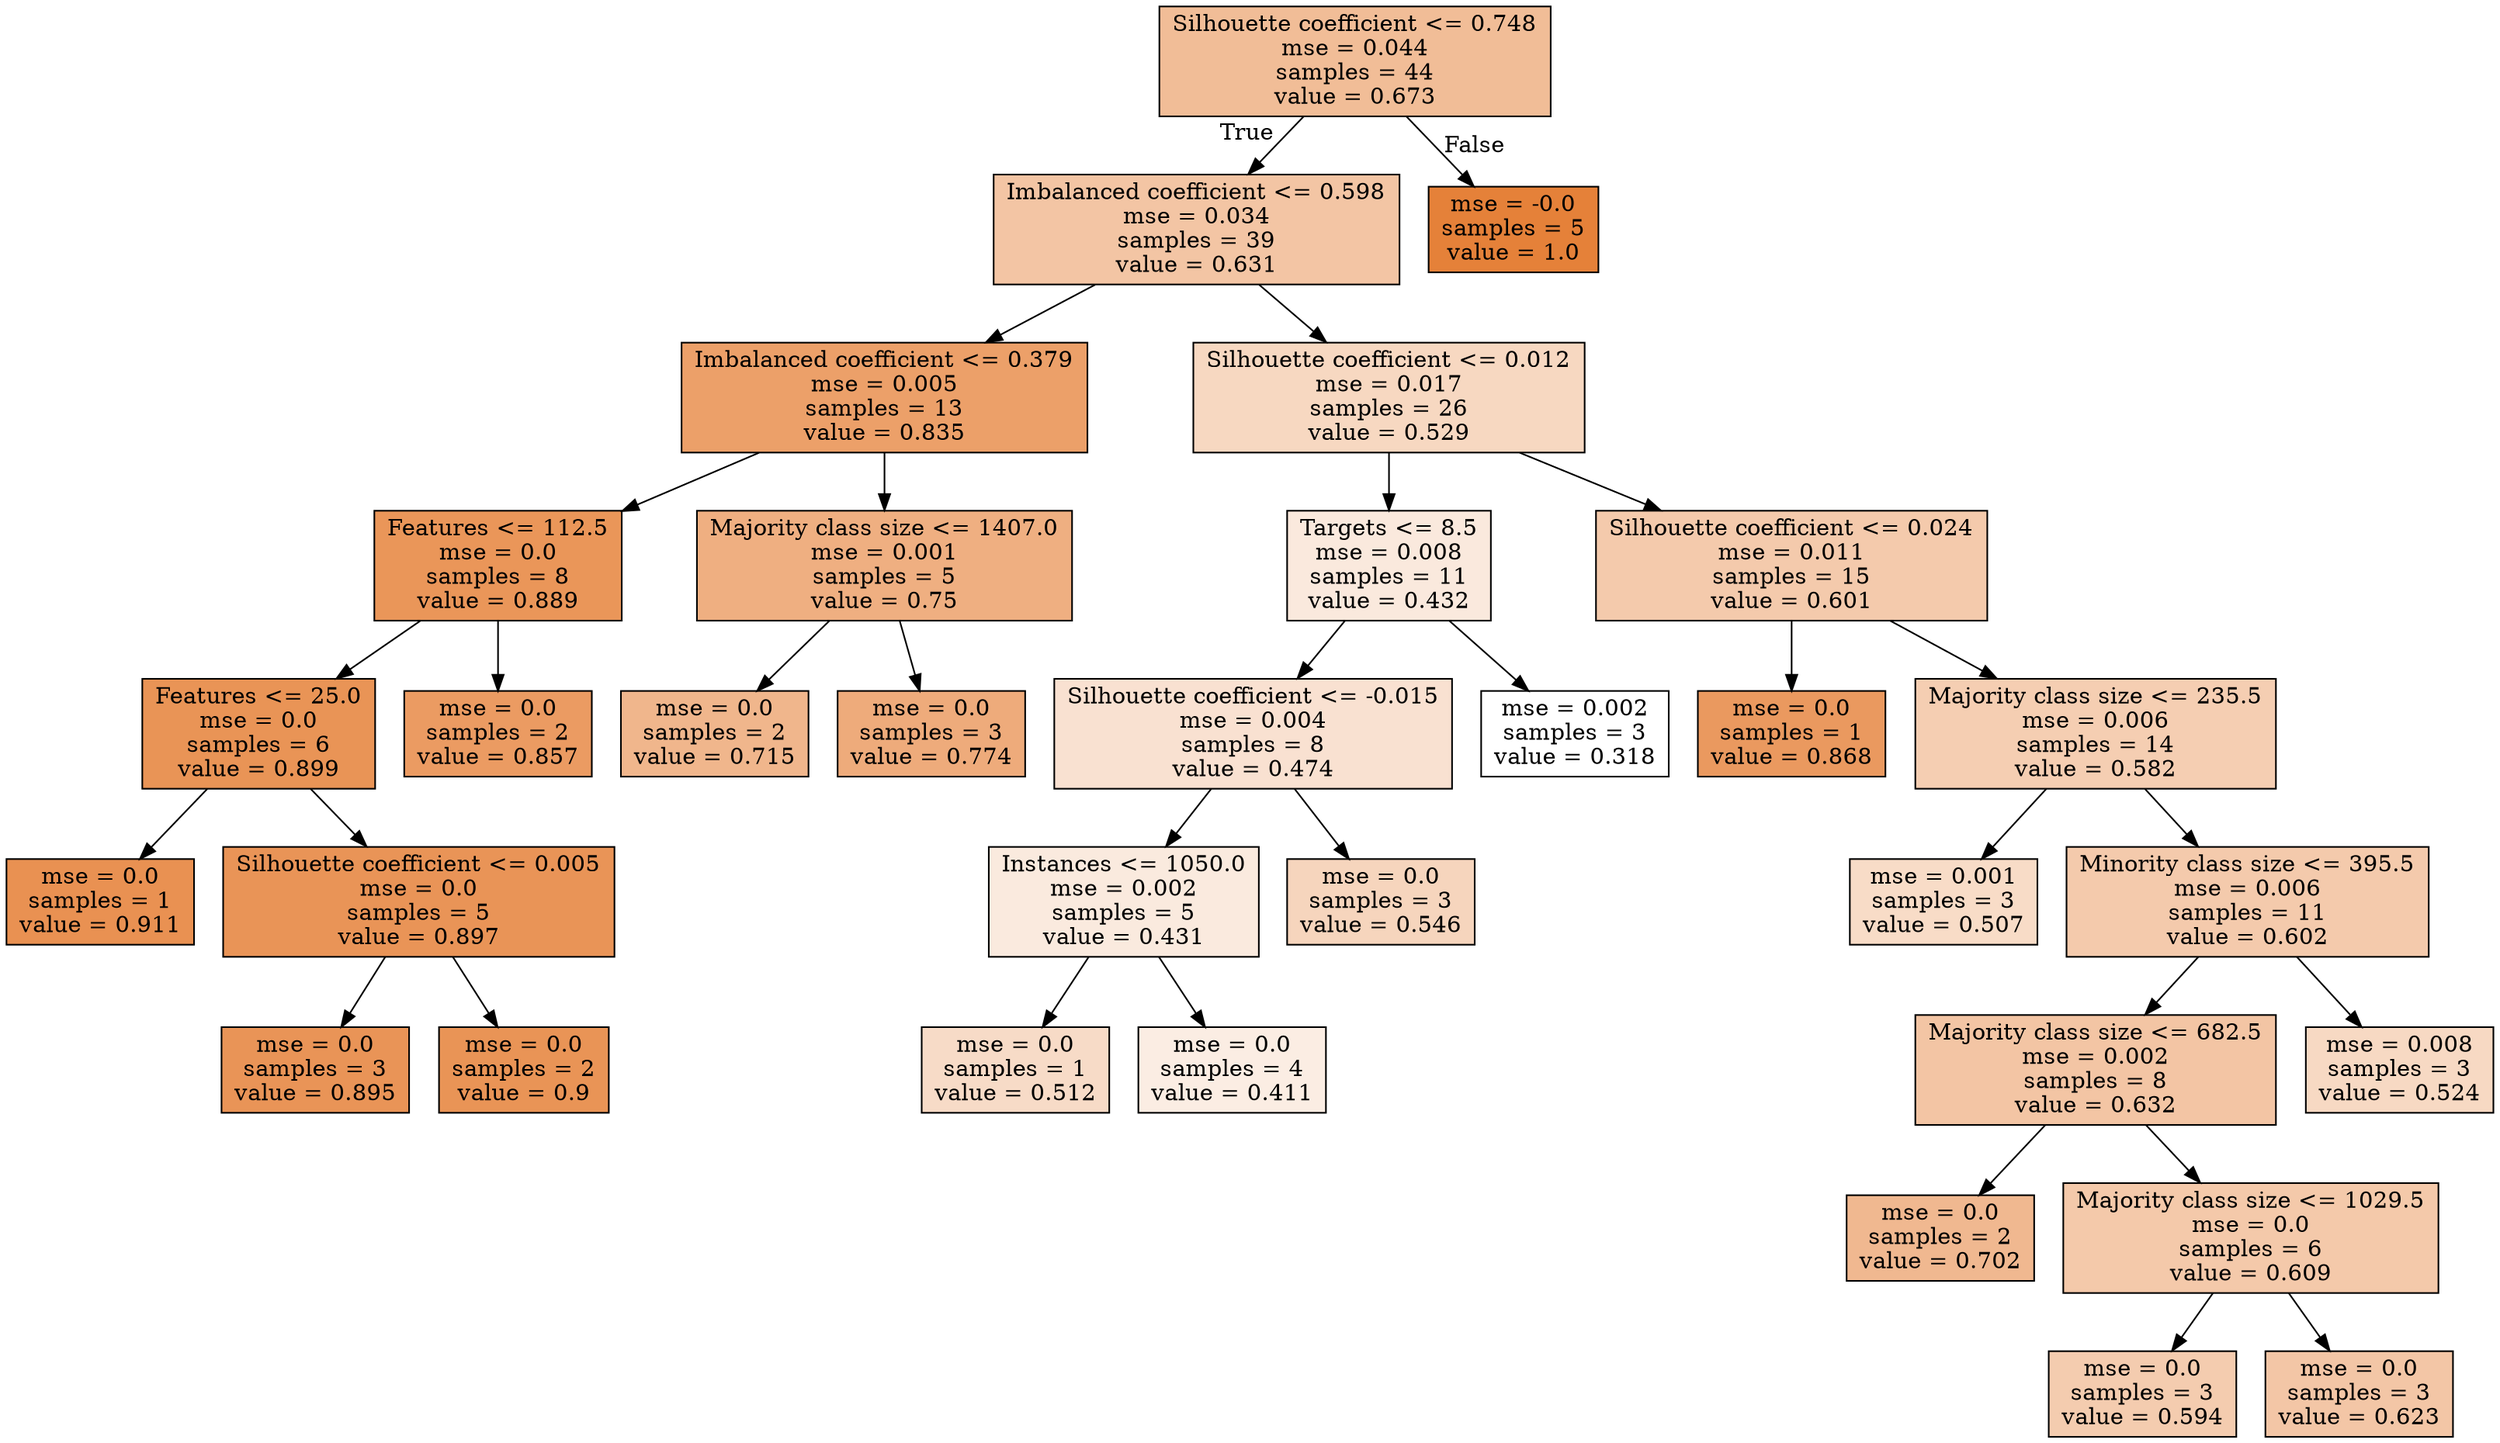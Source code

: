 digraph Tree {
node [shape=box, style="filled", color="black"] ;
0 [label="Silhouette coefficient <= 0.748\nmse = 0.044\nsamples = 44\nvalue = 0.673", fillcolor="#e5813985"] ;
1 [label="Imbalanced coefficient <= 0.598\nmse = 0.034\nsamples = 39\nvalue = 0.631", fillcolor="#e5813975"] ;
0 -> 1 [labeldistance=2.5, labelangle=45, headlabel="True"] ;
2 [label="Imbalanced coefficient <= 0.379\nmse = 0.005\nsamples = 13\nvalue = 0.835", fillcolor="#e58139c1"] ;
1 -> 2 ;
3 [label="Features <= 112.5\nmse = 0.0\nsamples = 8\nvalue = 0.889", fillcolor="#e58139d5"] ;
2 -> 3 ;
4 [label="Features <= 25.0\nmse = 0.0\nsamples = 6\nvalue = 0.899", fillcolor="#e58139d9"] ;
3 -> 4 ;
5 [label="mse = 0.0\nsamples = 1\nvalue = 0.911", fillcolor="#e58139de"] ;
4 -> 5 ;
6 [label="Silhouette coefficient <= 0.005\nmse = 0.0\nsamples = 5\nvalue = 0.897", fillcolor="#e58139d8"] ;
4 -> 6 ;
7 [label="mse = 0.0\nsamples = 3\nvalue = 0.895", fillcolor="#e58139d8"] ;
6 -> 7 ;
8 [label="mse = 0.0\nsamples = 2\nvalue = 0.9", fillcolor="#e58139d9"] ;
6 -> 8 ;
9 [label="mse = 0.0\nsamples = 2\nvalue = 0.857", fillcolor="#e58139ca"] ;
3 -> 9 ;
10 [label="Majority class size <= 1407.0\nmse = 0.001\nsamples = 5\nvalue = 0.75", fillcolor="#e58139a2"] ;
2 -> 10 ;
11 [label="mse = 0.0\nsamples = 2\nvalue = 0.715", fillcolor="#e5813994"] ;
10 -> 11 ;
12 [label="mse = 0.0\nsamples = 3\nvalue = 0.774", fillcolor="#e58139aa"] ;
10 -> 12 ;
13 [label="Silhouette coefficient <= 0.012\nmse = 0.017\nsamples = 26\nvalue = 0.529", fillcolor="#e581394f"] ;
1 -> 13 ;
14 [label="Targets <= 8.5\nmse = 0.008\nsamples = 11\nvalue = 0.432", fillcolor="#e581392b"] ;
13 -> 14 ;
15 [label="Silhouette coefficient <= -0.015\nmse = 0.004\nsamples = 8\nvalue = 0.474", fillcolor="#e581393b"] ;
14 -> 15 ;
16 [label="Instances <= 1050.0\nmse = 0.002\nsamples = 5\nvalue = 0.431", fillcolor="#e581392a"] ;
15 -> 16 ;
17 [label="mse = 0.0\nsamples = 1\nvalue = 0.512", fillcolor="#e5813948"] ;
16 -> 17 ;
18 [label="mse = 0.0\nsamples = 4\nvalue = 0.411", fillcolor="#e5813923"] ;
16 -> 18 ;
19 [label="mse = 0.0\nsamples = 3\nvalue = 0.546", fillcolor="#e5813955"] ;
15 -> 19 ;
20 [label="mse = 0.002\nsamples = 3\nvalue = 0.318", fillcolor="#e5813900"] ;
14 -> 20 ;
21 [label="Silhouette coefficient <= 0.024\nmse = 0.011\nsamples = 15\nvalue = 0.601", fillcolor="#e581396a"] ;
13 -> 21 ;
22 [label="mse = 0.0\nsamples = 1\nvalue = 0.868", fillcolor="#e58139ce"] ;
21 -> 22 ;
23 [label="Majority class size <= 235.5\nmse = 0.006\nsamples = 14\nvalue = 0.582", fillcolor="#e5813963"] ;
21 -> 23 ;
24 [label="mse = 0.001\nsamples = 3\nvalue = 0.507", fillcolor="#e5813947"] ;
23 -> 24 ;
25 [label="Minority class size <= 395.5\nmse = 0.006\nsamples = 11\nvalue = 0.602", fillcolor="#e581396a"] ;
23 -> 25 ;
26 [label="Majority class size <= 682.5\nmse = 0.002\nsamples = 8\nvalue = 0.632", fillcolor="#e5813975"] ;
25 -> 26 ;
27 [label="mse = 0.0\nsamples = 2\nvalue = 0.702", fillcolor="#e581398f"] ;
26 -> 27 ;
28 [label="Majority class size <= 1029.5\nmse = 0.0\nsamples = 6\nvalue = 0.609", fillcolor="#e581396d"] ;
26 -> 28 ;
29 [label="mse = 0.0\nsamples = 3\nvalue = 0.594", fillcolor="#e5813967"] ;
28 -> 29 ;
30 [label="mse = 0.0\nsamples = 3\nvalue = 0.623", fillcolor="#e5813972"] ;
28 -> 30 ;
31 [label="mse = 0.008\nsamples = 3\nvalue = 0.524", fillcolor="#e581394d"] ;
25 -> 31 ;
32 [label="mse = -0.0\nsamples = 5\nvalue = 1.0", fillcolor="#e58139ff"] ;
0 -> 32 [labeldistance=2.5, labelangle=-45, headlabel="False"] ;
}